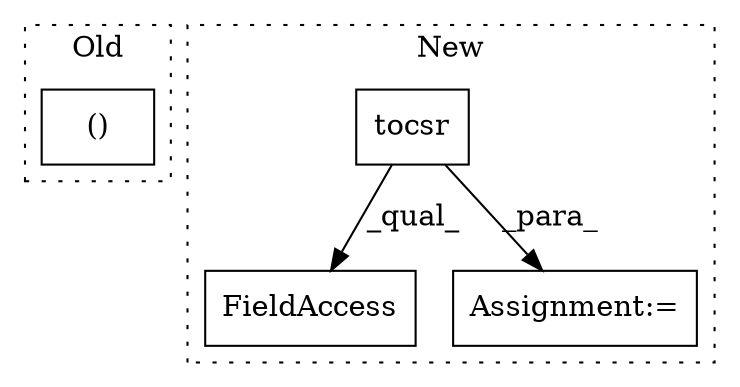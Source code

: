 digraph G {
subgraph cluster0 {
1 [label="()" a="106" s="6901" l="45" shape="box"];
label = "Old";
style="dotted";
}
subgraph cluster1 {
2 [label="tocsr" a="32" s="6941" l="7" shape="box"];
3 [label="FieldAccess" a="22" s="7015" l="9" shape="box"];
4 [label="Assignment:=" a="7" s="6965" l="1" shape="box"];
label = "New";
style="dotted";
}
2 -> 3 [label="_qual_"];
2 -> 4 [label="_para_"];
}